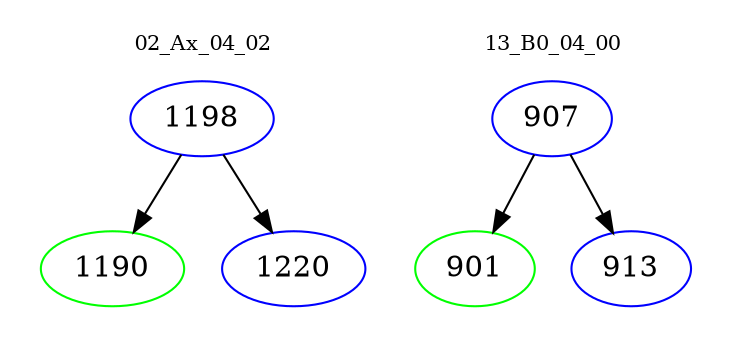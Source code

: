 digraph{
subgraph cluster_0 {
color = white
label = "02_Ax_04_02";
fontsize=10;
T0_1198 [label="1198", color="blue"]
T0_1198 -> T0_1190 [color="black"]
T0_1190 [label="1190", color="green"]
T0_1198 -> T0_1220 [color="black"]
T0_1220 [label="1220", color="blue"]
}
subgraph cluster_1 {
color = white
label = "13_B0_04_00";
fontsize=10;
T1_907 [label="907", color="blue"]
T1_907 -> T1_901 [color="black"]
T1_901 [label="901", color="green"]
T1_907 -> T1_913 [color="black"]
T1_913 [label="913", color="blue"]
}
}
